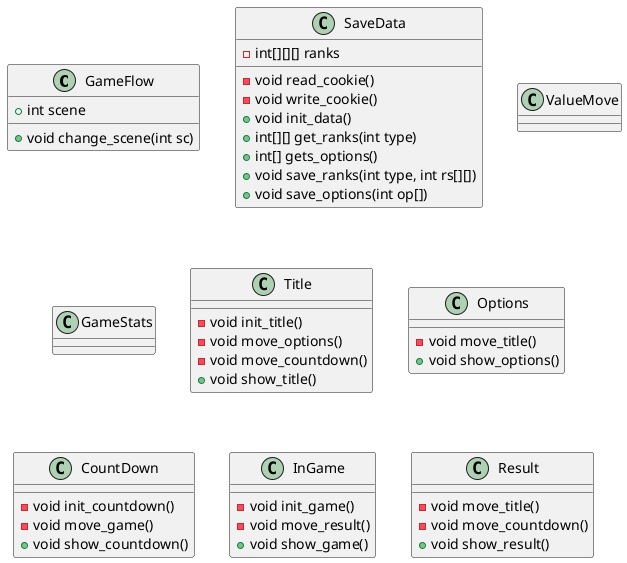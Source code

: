 @startuml
class GameFlow {
  +int scene

  +void change_scene(int sc)
}

class SaveData {
  -int[][][] ranks

  -void read_cookie()
  -void write_cookie()
  +void init_data()
  +int[][] get_ranks(int type)
  +int[] gets_options()
  +void save_ranks(int type, int rs[][])
  +void save_options(int op[])
}

class ValueMove {

}

class GameStats {

}

class Title {
  -void init_title()
  -void move_options()
  -void move_countdown()
  +void show_title()
}

class Options {
  -void move_title()
  +void show_options()
}

class CountDown {
  -void init_countdown()
  -void move_game()
  +void show_countdown()
}

class InGame {
  -void init_game()
  -void move_result()
  +void show_game()
}

class Result {
  -void move_title()
  -void move_countdown()
  +void show_result()
}
@enduml